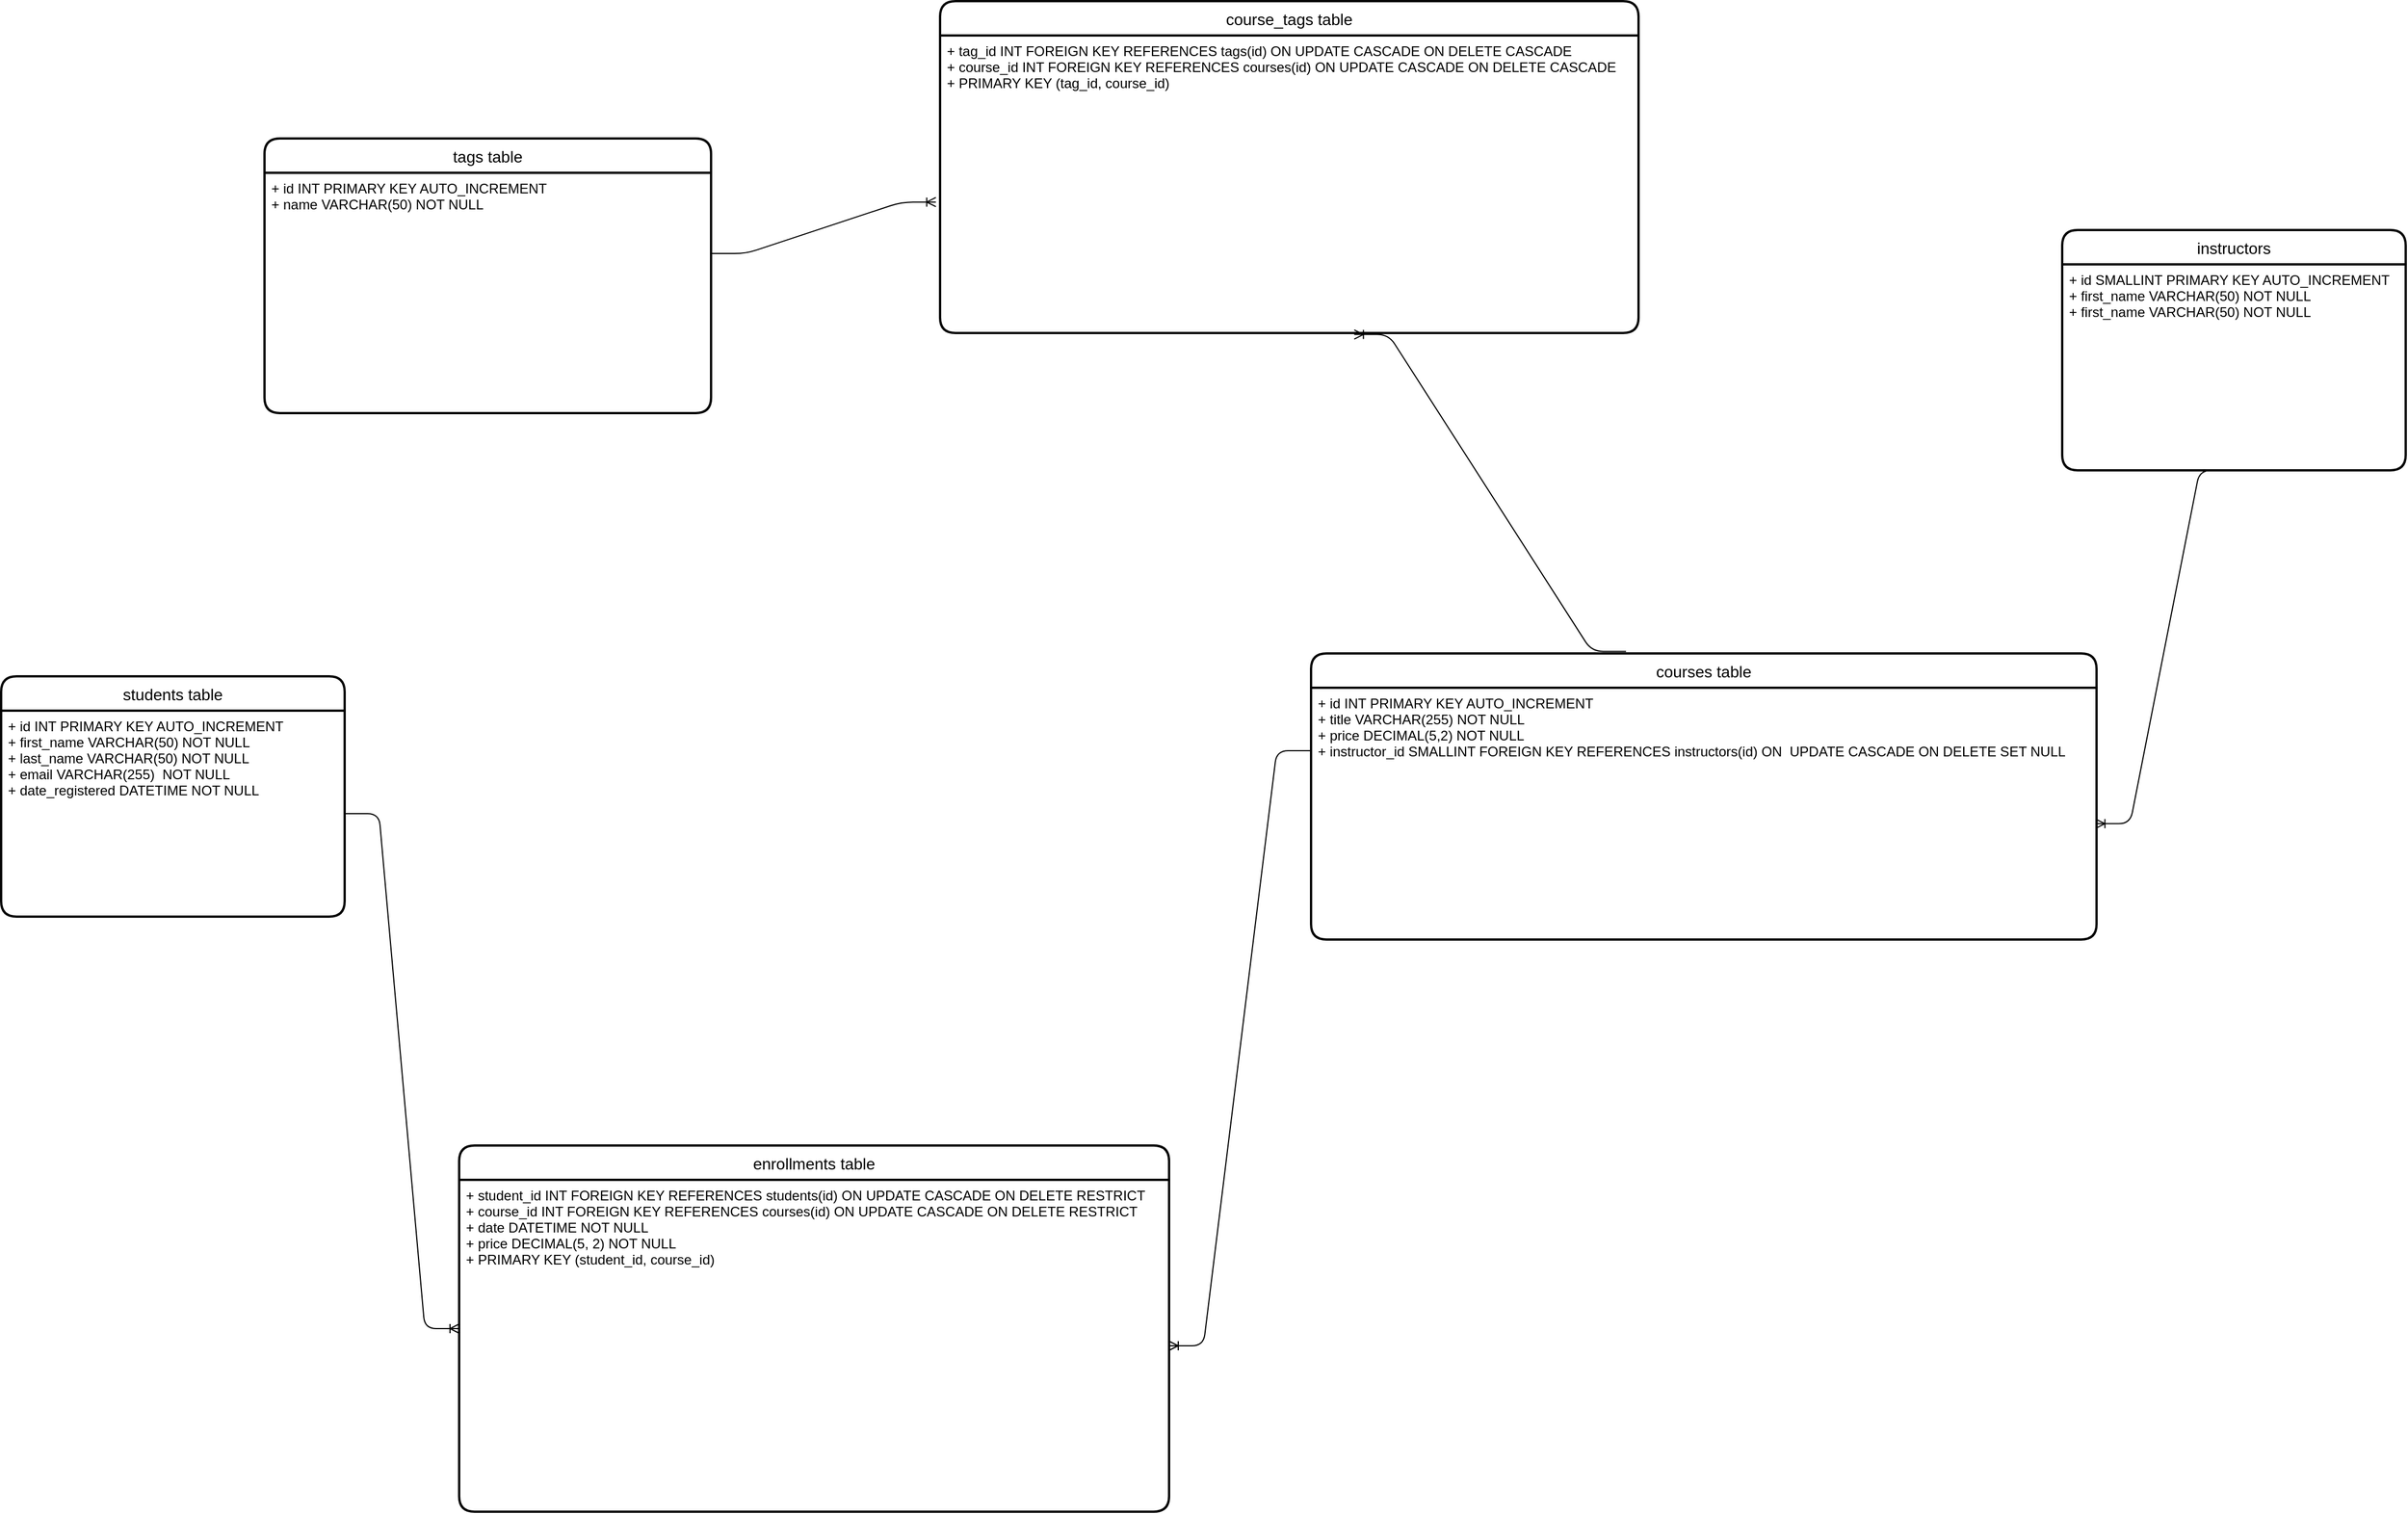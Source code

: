 <mxfile>
    <diagram id="YAmzG8sBcFoOfr_V3oH1" name="Page-1">
        <mxGraphModel dx="1847" dy="2086" grid="1" gridSize="10" guides="1" tooltips="1" connect="1" arrows="1" fold="1" page="1" pageScale="1" pageWidth="827" pageHeight="1169" math="0" shadow="0">
            <root>
                <mxCell id="0"/>
                <mxCell id="1" parent="0"/>
                <mxCell id="15" value="students table" style="swimlane;childLayout=stackLayout;horizontal=1;startSize=30;horizontalStack=0;rounded=1;fontSize=14;fontStyle=0;strokeWidth=2;resizeParent=0;resizeLast=1;shadow=0;dashed=0;align=center;" parent="1" vertex="1">
                    <mxGeometry x="210" y="190" width="300" height="210" as="geometry">
                        <mxRectangle x="210" y="190" width="100" height="30" as="alternateBounds"/>
                    </mxGeometry>
                </mxCell>
                <mxCell id="16" value="+ id INT PRIMARY KEY AUTO_INCREMENT&#10;+ first_name VARCHAR(50) NOT NULL&#10;+ last_name VARCHAR(50) NOT NULL&#10;+ email VARCHAR(255)  NOT NULL&#10;+ date_registered DATETIME NOT NULL" style="align=left;strokeColor=none;fillColor=none;spacingLeft=4;fontSize=12;verticalAlign=top;resizable=0;rotatable=0;part=1;" parent="15" vertex="1">
                    <mxGeometry y="30" width="300" height="180" as="geometry"/>
                </mxCell>
                <mxCell id="17" value="enrollments table" style="swimlane;childLayout=stackLayout;horizontal=1;startSize=30;horizontalStack=0;rounded=1;fontSize=14;fontStyle=0;strokeWidth=2;resizeParent=0;resizeLast=1;shadow=0;dashed=0;align=center;" parent="1" vertex="1">
                    <mxGeometry x="610" y="600" width="620" height="320" as="geometry">
                        <mxRectangle x="210" y="190" width="100" height="30" as="alternateBounds"/>
                    </mxGeometry>
                </mxCell>
                <mxCell id="18" value="+ student_id INT FOREIGN KEY REFERENCES students(id) ON UPDATE CASCADE ON DELETE RESTRICT&#10;+ course_id INT FOREIGN KEY REFERENCES courses(id) ON UPDATE CASCADE ON DELETE RESTRICT&#10;+ date DATETIME NOT NULL&#10;+ price DECIMAL(5, 2) NOT NULL&#10;+ PRIMARY KEY (student_id, course_id)" style="align=left;strokeColor=none;fillColor=none;spacingLeft=4;fontSize=12;verticalAlign=top;resizable=0;rotatable=0;part=1;" parent="17" vertex="1">
                    <mxGeometry y="30" width="620" height="290" as="geometry"/>
                </mxCell>
                <mxCell id="19" value="courses table" style="swimlane;childLayout=stackLayout;horizontal=1;startSize=30;horizontalStack=0;rounded=1;fontSize=14;fontStyle=0;strokeWidth=2;resizeParent=0;resizeLast=1;shadow=0;dashed=0;align=center;" parent="1" vertex="1">
                    <mxGeometry x="1354" y="170" width="686" height="250" as="geometry">
                        <mxRectangle x="210" y="190" width="100" height="30" as="alternateBounds"/>
                    </mxGeometry>
                </mxCell>
                <mxCell id="20" value="+ id INT PRIMARY KEY AUTO_INCREMENT&#10;+ title VARCHAR(255) NOT NULL&#10;+ price DECIMAL(5,2) NOT NULL&#10;+ instructor_id SMALLINT FOREIGN KEY REFERENCES instructors(id) ON  UPDATE CASCADE ON DELETE SET NULL" style="align=left;strokeColor=none;fillColor=none;spacingLeft=4;fontSize=12;verticalAlign=top;resizable=0;rotatable=0;part=1;" parent="19" vertex="1">
                    <mxGeometry y="30" width="686" height="220" as="geometry"/>
                </mxCell>
                <mxCell id="21" value="" style="edgeStyle=entityRelationEdgeStyle;fontSize=12;html=1;endArrow=ERoneToMany;entryX=0;entryY=0.5;entryDx=0;entryDy=0;exitX=1;exitY=0.5;exitDx=0;exitDy=0;" parent="1" source="16" target="17" edge="1">
                    <mxGeometry width="100" height="100" relative="1" as="geometry">
                        <mxPoint x="480" y="540" as="sourcePoint"/>
                        <mxPoint x="580" y="440" as="targetPoint"/>
                    </mxGeometry>
                </mxCell>
                <mxCell id="22" value="" style="edgeStyle=entityRelationEdgeStyle;fontSize=12;html=1;endArrow=ERoneToMany;entryX=1;entryY=0.5;entryDx=0;entryDy=0;exitX=0;exitY=0.25;exitDx=0;exitDy=0;" parent="1" source="20" target="18" edge="1">
                    <mxGeometry width="100" height="100" relative="1" as="geometry">
                        <mxPoint x="970" y="390" as="sourcePoint"/>
                        <mxPoint x="1070" y="290" as="targetPoint"/>
                    </mxGeometry>
                </mxCell>
                <mxCell id="23" value="tags table" style="swimlane;childLayout=stackLayout;horizontal=1;startSize=30;horizontalStack=0;rounded=1;fontSize=14;fontStyle=0;strokeWidth=2;resizeParent=0;resizeLast=1;shadow=0;dashed=0;align=center;" vertex="1" parent="1">
                    <mxGeometry x="440" y="-280" width="390" height="240" as="geometry">
                        <mxRectangle x="210" y="190" width="100" height="30" as="alternateBounds"/>
                    </mxGeometry>
                </mxCell>
                <mxCell id="24" value="+ id INT PRIMARY KEY AUTO_INCREMENT&#10;+ name VARCHAR(50) NOT NULL&#10;" style="align=left;strokeColor=none;fillColor=none;spacingLeft=4;fontSize=12;verticalAlign=top;resizable=0;rotatable=0;part=1;" vertex="1" parent="23">
                    <mxGeometry y="30" width="390" height="210" as="geometry"/>
                </mxCell>
                <mxCell id="27" value="course_tags table" style="swimlane;childLayout=stackLayout;horizontal=1;startSize=30;horizontalStack=0;rounded=1;fontSize=14;fontStyle=0;strokeWidth=2;resizeParent=0;resizeLast=1;shadow=0;dashed=0;align=center;" vertex="1" parent="1">
                    <mxGeometry x="1030" y="-400" width="610" height="290" as="geometry">
                        <mxRectangle x="210" y="190" width="100" height="30" as="alternateBounds"/>
                    </mxGeometry>
                </mxCell>
                <mxCell id="28" value="+ tag_id INT FOREIGN KEY REFERENCES tags(id) ON UPDATE CASCADE ON DELETE CASCADE&#10;+ course_id INT FOREIGN KEY REFERENCES courses(id) ON UPDATE CASCADE ON DELETE CASCADE&#10;+ PRIMARY KEY (tag_id, course_id)" style="align=left;strokeColor=none;fillColor=none;spacingLeft=4;fontSize=12;verticalAlign=top;resizable=0;rotatable=0;part=1;" vertex="1" parent="27">
                    <mxGeometry y="30" width="610" height="260" as="geometry"/>
                </mxCell>
                <mxCell id="29" value="" style="edgeStyle=entityRelationEdgeStyle;fontSize=12;html=1;endArrow=ERoneToMany;entryX=-0.006;entryY=0.56;entryDx=0;entryDy=0;exitX=1.001;exitY=0.336;exitDx=0;exitDy=0;exitPerimeter=0;entryPerimeter=0;" edge="1" parent="1" source="24" target="28">
                    <mxGeometry width="100" height="100" relative="1" as="geometry">
                        <mxPoint x="1060" y="-60" as="sourcePoint"/>
                        <mxPoint x="1160" y="390.0" as="targetPoint"/>
                    </mxGeometry>
                </mxCell>
                <mxCell id="30" value="" style="edgeStyle=entityRelationEdgeStyle;fontSize=12;html=1;endArrow=ERoneToMany;entryX=0.593;entryY=1.005;entryDx=0;entryDy=0;exitX=0.401;exitY=-0.007;exitDx=0;exitDy=0;exitPerimeter=0;entryPerimeter=0;" edge="1" parent="1" source="19" target="28">
                    <mxGeometry width="100" height="100" relative="1" as="geometry">
                        <mxPoint x="1406.02" y="114.96" as="sourcePoint"/>
                        <mxPoint x="1601.97" y="70.0" as="targetPoint"/>
                    </mxGeometry>
                </mxCell>
                <mxCell id="31" value="instructors" style="swimlane;childLayout=stackLayout;horizontal=1;startSize=30;horizontalStack=0;rounded=1;fontSize=14;fontStyle=0;strokeWidth=2;resizeParent=0;resizeLast=1;shadow=0;dashed=0;align=center;" vertex="1" parent="1">
                    <mxGeometry x="2010" y="-200" width="300" height="210" as="geometry">
                        <mxRectangle x="210" y="190" width="100" height="30" as="alternateBounds"/>
                    </mxGeometry>
                </mxCell>
                <mxCell id="32" value="+ id SMALLINT PRIMARY KEY AUTO_INCREMENT&#10;+ first_name VARCHAR(50) NOT NULL&#10;+ first_name VARCHAR(50) NOT NULL&#10;" style="align=left;strokeColor=none;fillColor=none;spacingLeft=4;fontSize=12;verticalAlign=top;resizable=0;rotatable=0;part=1;" vertex="1" parent="31">
                    <mxGeometry y="30" width="300" height="180" as="geometry"/>
                </mxCell>
                <mxCell id="33" value="" style="edgeStyle=entityRelationEdgeStyle;fontSize=12;html=1;endArrow=ERoneToMany;entryX=0.999;entryY=0.54;entryDx=0;entryDy=0;exitX=0.5;exitY=1;exitDx=0;exitDy=0;entryPerimeter=0;" edge="1" parent="1" source="32" target="20">
                    <mxGeometry width="100" height="100" relative="1" as="geometry">
                        <mxPoint x="2197.356" y="296.95" as="sourcePoint"/>
                        <mxPoint x="1960" y="20.0" as="targetPoint"/>
                    </mxGeometry>
                </mxCell>
            </root>
        </mxGraphModel>
    </diagram>
</mxfile>